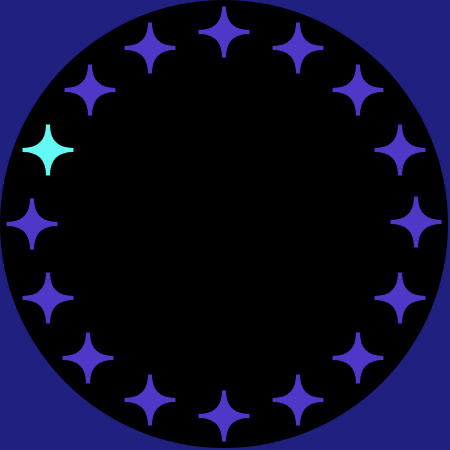 <mxfile version="28.2.5">
  <diagram name="Page-1" id="8TIDWWbVEZXTzMkeg794">
    <mxGraphModel dx="826" dy="480" grid="1" gridSize="1" guides="1" tooltips="1" connect="1" arrows="1" fold="1" page="1" pageScale="1" pageWidth="410" pageHeight="256" background="light-dark(#202080,#202080)" math="0" shadow="0" adaptiveColors="none">
      <root>
        <mxCell id="0" />
        <mxCell id="1" parent="0" />
        <mxCell id="jA70h965TxWLBJRvz42B-3" value="" style="ellipse;whiteSpace=wrap;html=1;aspect=fixed;strokeColor=none;fillColor=#000000;" parent="1" vertex="1">
          <mxGeometry x="93" y="16" width="224" height="224" as="geometry" />
        </mxCell>
        <mxCell id="jA70h965TxWLBJRvz42B-8" value="" style="shape=switch;whiteSpace=wrap;html=1;strokeWidth=2;strokeColor=#64FAF4;rotation=45;miterlimit=4;fillColor=light-dark(#64FAF4,#64FAF4);" parent="1" vertex="1">
          <mxGeometry x="108" y="82" width="18" height="18" as="geometry" />
        </mxCell>
        <mxCell id="jA70h965TxWLBJRvz42B-12" value="" style="shape=switch;whiteSpace=wrap;html=1;strokeWidth=2;strokeColor=light-dark(#5037C8,#5037C8);rotation=45;miterlimit=4;fillColor=light-dark(#5037C8,#5037C8);" parent="1" vertex="1">
          <mxGeometry x="128.998" y="51.998" width="18" height="18" as="geometry" />
        </mxCell>
        <mxCell id="jA70h965TxWLBJRvz42B-13" value="" style="shape=switch;whiteSpace=wrap;html=1;strokeWidth=2;strokeColor=light-dark(#5037C8,#5037C8);rotation=45;miterlimit=4;fillColor=light-dark(#5037C8,#5037C8);" parent="1" vertex="1">
          <mxGeometry x="99.998" y="118.998" width="18" height="18" as="geometry" />
        </mxCell>
        <mxCell id="jA70h965TxWLBJRvz42B-14" value="" style="shape=switch;whiteSpace=wrap;html=1;strokeWidth=2;strokeColor=light-dark(#5037C8,#5037C8);rotation=45;miterlimit=4;fillColor=light-dark(#5037C8,#5037C8);" parent="1" vertex="1">
          <mxGeometry x="107.998" y="155.998" width="18" height="18" as="geometry" />
        </mxCell>
        <mxCell id="jA70h965TxWLBJRvz42B-15" value="" style="shape=switch;whiteSpace=wrap;html=1;strokeWidth=2;strokeColor=light-dark(#5037C8,#5037C8);rotation=45;miterlimit=4;fillColor=light-dark(#5037C8,#5037C8);" parent="1" vertex="1">
          <mxGeometry x="158.998" y="30.998" width="18" height="18" as="geometry" />
        </mxCell>
        <mxCell id="jA70h965TxWLBJRvz42B-16" value="" style="shape=switch;whiteSpace=wrap;html=1;strokeWidth=2;strokeColor=light-dark(#5037C8,#5037C8);rotation=45;miterlimit=4;fillColor=light-dark(#5037C8,#5037C8);" parent="1" vertex="1">
          <mxGeometry x="195.998" y="22.998" width="18" height="18" as="geometry" />
        </mxCell>
        <mxCell id="jA70h965TxWLBJRvz42B-17" value="" style="shape=switch;whiteSpace=wrap;html=1;strokeWidth=2;strokeColor=light-dark(#5037C8,#5037C8);rotation=45;miterlimit=4;fillColor=light-dark(#5037C8,#5037C8);" parent="1" vertex="1">
          <mxGeometry x="127.998" y="185.998" width="18" height="18" as="geometry" />
        </mxCell>
        <mxCell id="jA70h965TxWLBJRvz42B-18" value="" style="shape=switch;whiteSpace=wrap;html=1;strokeWidth=2;strokeColor=light-dark(#5037C8,#5037C8);rotation=45;miterlimit=4;fillColor=light-dark(#5037C8,#5037C8);" parent="1" vertex="1">
          <mxGeometry x="158.998" y="206.998" width="18" height="18" as="geometry" />
        </mxCell>
        <mxCell id="jA70h965TxWLBJRvz42B-19" value="" style="shape=switch;whiteSpace=wrap;html=1;strokeWidth=2;strokeColor=light-dark(#5037C8,#5037C8);rotation=45;miterlimit=4;fillColor=light-dark(#5037C8,#5037C8);" parent="1" vertex="1">
          <mxGeometry x="232.998" y="30.998" width="18" height="18" as="geometry" />
        </mxCell>
        <mxCell id="jA70h965TxWLBJRvz42B-20" value="" style="shape=switch;whiteSpace=wrap;html=1;strokeWidth=2;strokeColor=light-dark(#5037C8,#5037C8);rotation=45;miterlimit=4;fillColor=light-dark(#5037C8,#5037C8);" parent="1" vertex="1">
          <mxGeometry x="262.998" y="51.998" width="18" height="18" as="geometry" />
        </mxCell>
        <mxCell id="jA70h965TxWLBJRvz42B-21" value="" style="shape=switch;whiteSpace=wrap;html=1;strokeWidth=2;strokeColor=light-dark(#5037C8,#5037C8);rotation=45;miterlimit=4;fillColor=light-dark(#5037C8,#5037C8);" parent="1" vertex="1">
          <mxGeometry x="195.998" y="214.998" width="18" height="18" as="geometry" />
        </mxCell>
        <mxCell id="jA70h965TxWLBJRvz42B-22" value="" style="shape=switch;whiteSpace=wrap;html=1;strokeWidth=2;strokeColor=light-dark(#5037C8,#5037C8);rotation=45;miterlimit=4;fillColor=light-dark(#5037C8,#5037C8);" parent="1" vertex="1">
          <mxGeometry x="283.998" y="81.998" width="18" height="18" as="geometry" />
        </mxCell>
        <mxCell id="jA70h965TxWLBJRvz42B-23" value="" style="shape=switch;whiteSpace=wrap;html=1;strokeWidth=2;strokeColor=light-dark(#5037C8,#5037C8);rotation=45;miterlimit=4;fillColor=light-dark(#5037C8,#5037C8);" parent="1" vertex="1">
          <mxGeometry x="291.998" y="117.998" width="18" height="18" as="geometry" />
        </mxCell>
        <mxCell id="jA70h965TxWLBJRvz42B-24" value="" style="shape=switch;whiteSpace=wrap;html=1;strokeWidth=2;strokeColor=light-dark(#5037C8,#5037C8);rotation=45;miterlimit=4;fillColor=light-dark(#5037C8,#5037C8);" parent="1" vertex="1">
          <mxGeometry x="283.998" y="155.998" width="18" height="18" as="geometry" />
        </mxCell>
        <mxCell id="jA70h965TxWLBJRvz42B-25" value="" style="shape=switch;whiteSpace=wrap;html=1;strokeWidth=2;strokeColor=light-dark(#5037C8,#5037C8);rotation=45;miterlimit=4;fillColor=light-dark(#5037C8,#5037C8);" parent="1" vertex="1">
          <mxGeometry x="262.998" y="185.998" width="18" height="18" as="geometry" />
        </mxCell>
        <mxCell id="jA70h965TxWLBJRvz42B-26" value="" style="shape=switch;whiteSpace=wrap;html=1;strokeWidth=2;strokeColor=light-dark(#5037C8,#5037C8);rotation=45;miterlimit=4;fillColor=light-dark(#5037C8,#5037C8);" parent="1" vertex="1">
          <mxGeometry x="232.998" y="206.998" width="18" height="18" as="geometry" />
        </mxCell>
      </root>
    </mxGraphModel>
  </diagram>
</mxfile>
